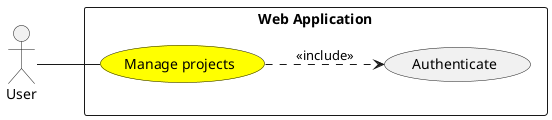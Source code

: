 @startuml

left to right direction

actor "User" as User

rectangle "Web Application" {
    usecase "Authenticate" as user_auth
    usecase "Manage projects" as ManageProjects#Yellow
}



User -- ManageProjects
ManageProjects ..> user_auth : <<include>>

@enduml
